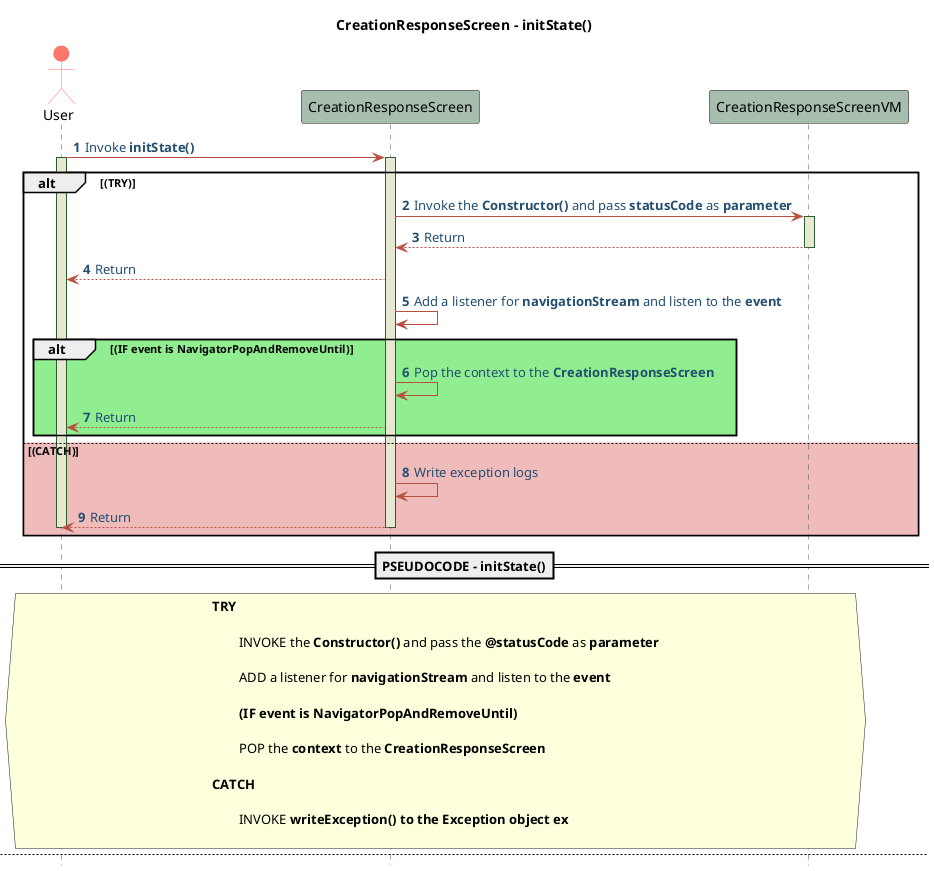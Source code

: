 @startuml CreationResponseScreen-Sequence-Pseudo-Diagram 
!define POSITIVERESPONSE 90EE90
!define NEGATIVEERESPONSE EFBBBB
!define NUETRALRESPONSE F2DC79
skinparam sequence{
    ParticipantBackgroundColor #A7BEAE
    LifeLineBackgroundColor #E7E8D1
    LifeLineBorderColor #2C5F2D
    ActorBackgroundColor #FC766AFF
    ActorBorderColor #FC766AFF
    ArrowColor #B85042
    ArrowFontColor #234E70
}
title CreationResponseScreen - initState()
autonumber 1
hide footbox 
actor User
User -> CreationResponseScreen: Invoke **initState()**
activate User
alt (TRY)
activate CreationResponseScreen
CreationResponseScreen -> CreationResponseScreenVM: Invoke the **Constructor()** and pass **statusCode** as **parameter**
activate CreationResponseScreenVM
CreationResponseScreenVM --> CreationResponseScreen: Return 
deactivate CreationResponseScreenVM
CreationResponseScreen --> User: Return
CreationResponseScreen -> CreationResponseScreen: Add a listener for **navigationStream** and listen to the **event**
alt #POSITIVERESPONSE **(IF event is NavigatorPopAndRemoveUntil)**
CreationResponseScreen -> CreationResponseScreen:Pop the context to the **CreationResponseScreen**
CreationResponseScreen --> User: Return
end 
else #NEGATIVEERESPONSE **(CATCH)**
CreationResponseScreen -> CreationResponseScreen: Write exception logs
CreationResponseScreen--> User: Return
deactivate CreationResponseScreen
deactivate User 
end

==PSEUDOCODE - initState()==
hnote across
**TRY**

        INVOKE the **Constructor()** and pass the **@statusCode** as **parameter**

        ADD a listener for **navigationStream** and listen to the **event**

        **(IF event is NavigatorPopAndRemoveUntil)**

        POP the **context** to the **CreationResponseScreen**

**CATCH**

        INVOKE **writeException() to the Exception object ex**

endnote

newpage CreationResponseScreen - dispose()
autonumber 1
hide footbox
User -> CreationResponseScreen: Invokes **dispose()**
activate User
activate CreationResponseScreen
CreationResponseScreen -> CreationResponseScreen: Dispose the **navigationStream** using dispose()
CreationResponseScreen --> User: Return
deactivate User
deactivate CreationResponseScreen

==PSEUDOCODE - dispose()==

hnote across 

DISPOSE the **navigationStream Controller**

endnote

newpage CreationResponseScreen - "Back To" button.clicked
autonumber 1
hide footbox
User -> CreationResponseScreen: Invokes **navigateToCreationResponseScreen()**
activate User
activate CreationResponseScreen
CreationResponseScreen -> CreationResponseScreen: Returns
CreationResponseScreen --> User: Displays **CreationResponseScreen**
deactivate User
deactivate CreationResponseScreen

==PSEUDOCODE== 
hnote across

INVOKE **navigateToCreationResponseScreen()**

DISPLAY the **CreationResponseScreen**

endnote

@enduml